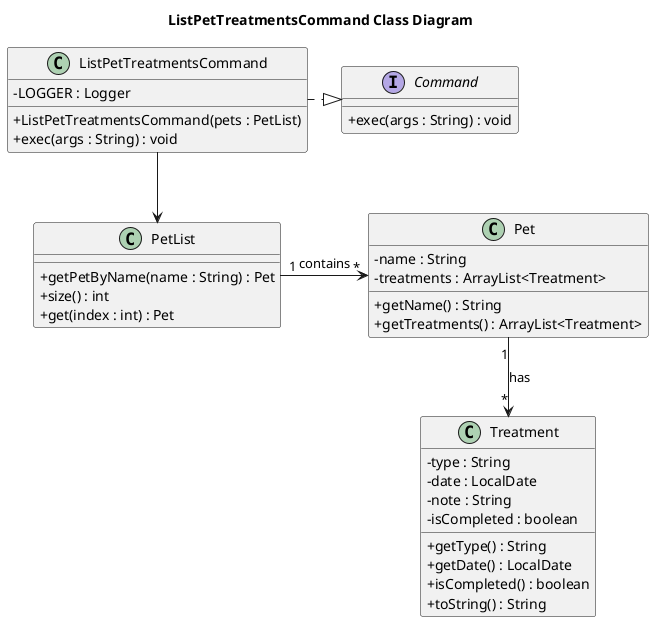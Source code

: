 @startuml
skinparam classAttributeIconSize 0
title ListPetTreatmentsCommand Class Diagram

' =====================
' Classes
' =====================

interface Command {
    + exec(args : String) : void
}

class ListPetTreatmentsCommand {
    - LOGGER : Logger
    + ListPetTreatmentsCommand(pets : PetList)
    + exec(args : String) : void
}

class PetList {
    + getPetByName(name : String) : Pet
    + size() : int
    + get(index : int) : Pet
}

class Pet {
    - name : String
    - treatments : ArrayList<Treatment>
    + getName() : String
    + getTreatments() : ArrayList<Treatment>
}

class Treatment {
    - type : String
    - date : LocalDate
    - note : String
    - isCompleted : boolean
    + getType() : String
    + getDate() : LocalDate
    + isCompleted() : boolean
    + toString() : String
}

' =====================
' Relationships
' =====================

ListPetTreatmentsCommand .|> Command
ListPetTreatmentsCommand --> PetList
PetList "1" -> "*" Pet : contains
Pet "1" --> "*" Treatment : has
@enduml